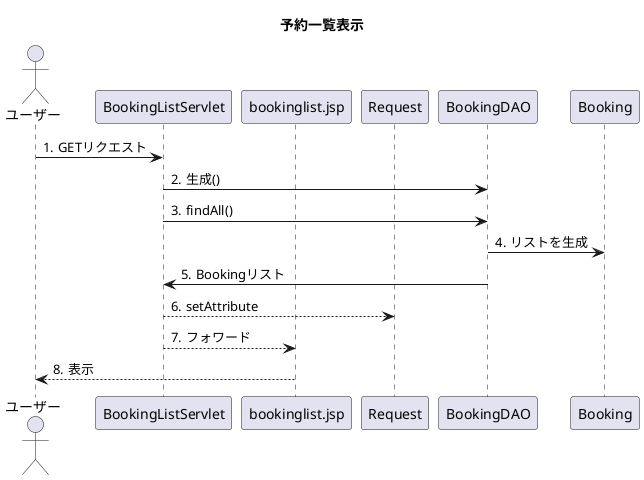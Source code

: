 @startuml
title 予約一覧表示
actor ユーザー
participant BookingListServlet
participant bookinglist.jsp
participant Request
participant BookingDAO
autonumber "#."

ユーザー->BookingListServlet:GETリクエスト
BookingListServlet->BookingDAO:生成()
BookingListServlet->BookingDAO:findAll()
BookingDAO->Booking:リストを生成
BookingDAO->BookingListServlet:Bookingリスト
BookingListServlet-->Request:setAttribute
BookingListServlet-->bookinglist.jsp:フォワード
bookinglist.jsp-->ユーザー:表示

@enduml
